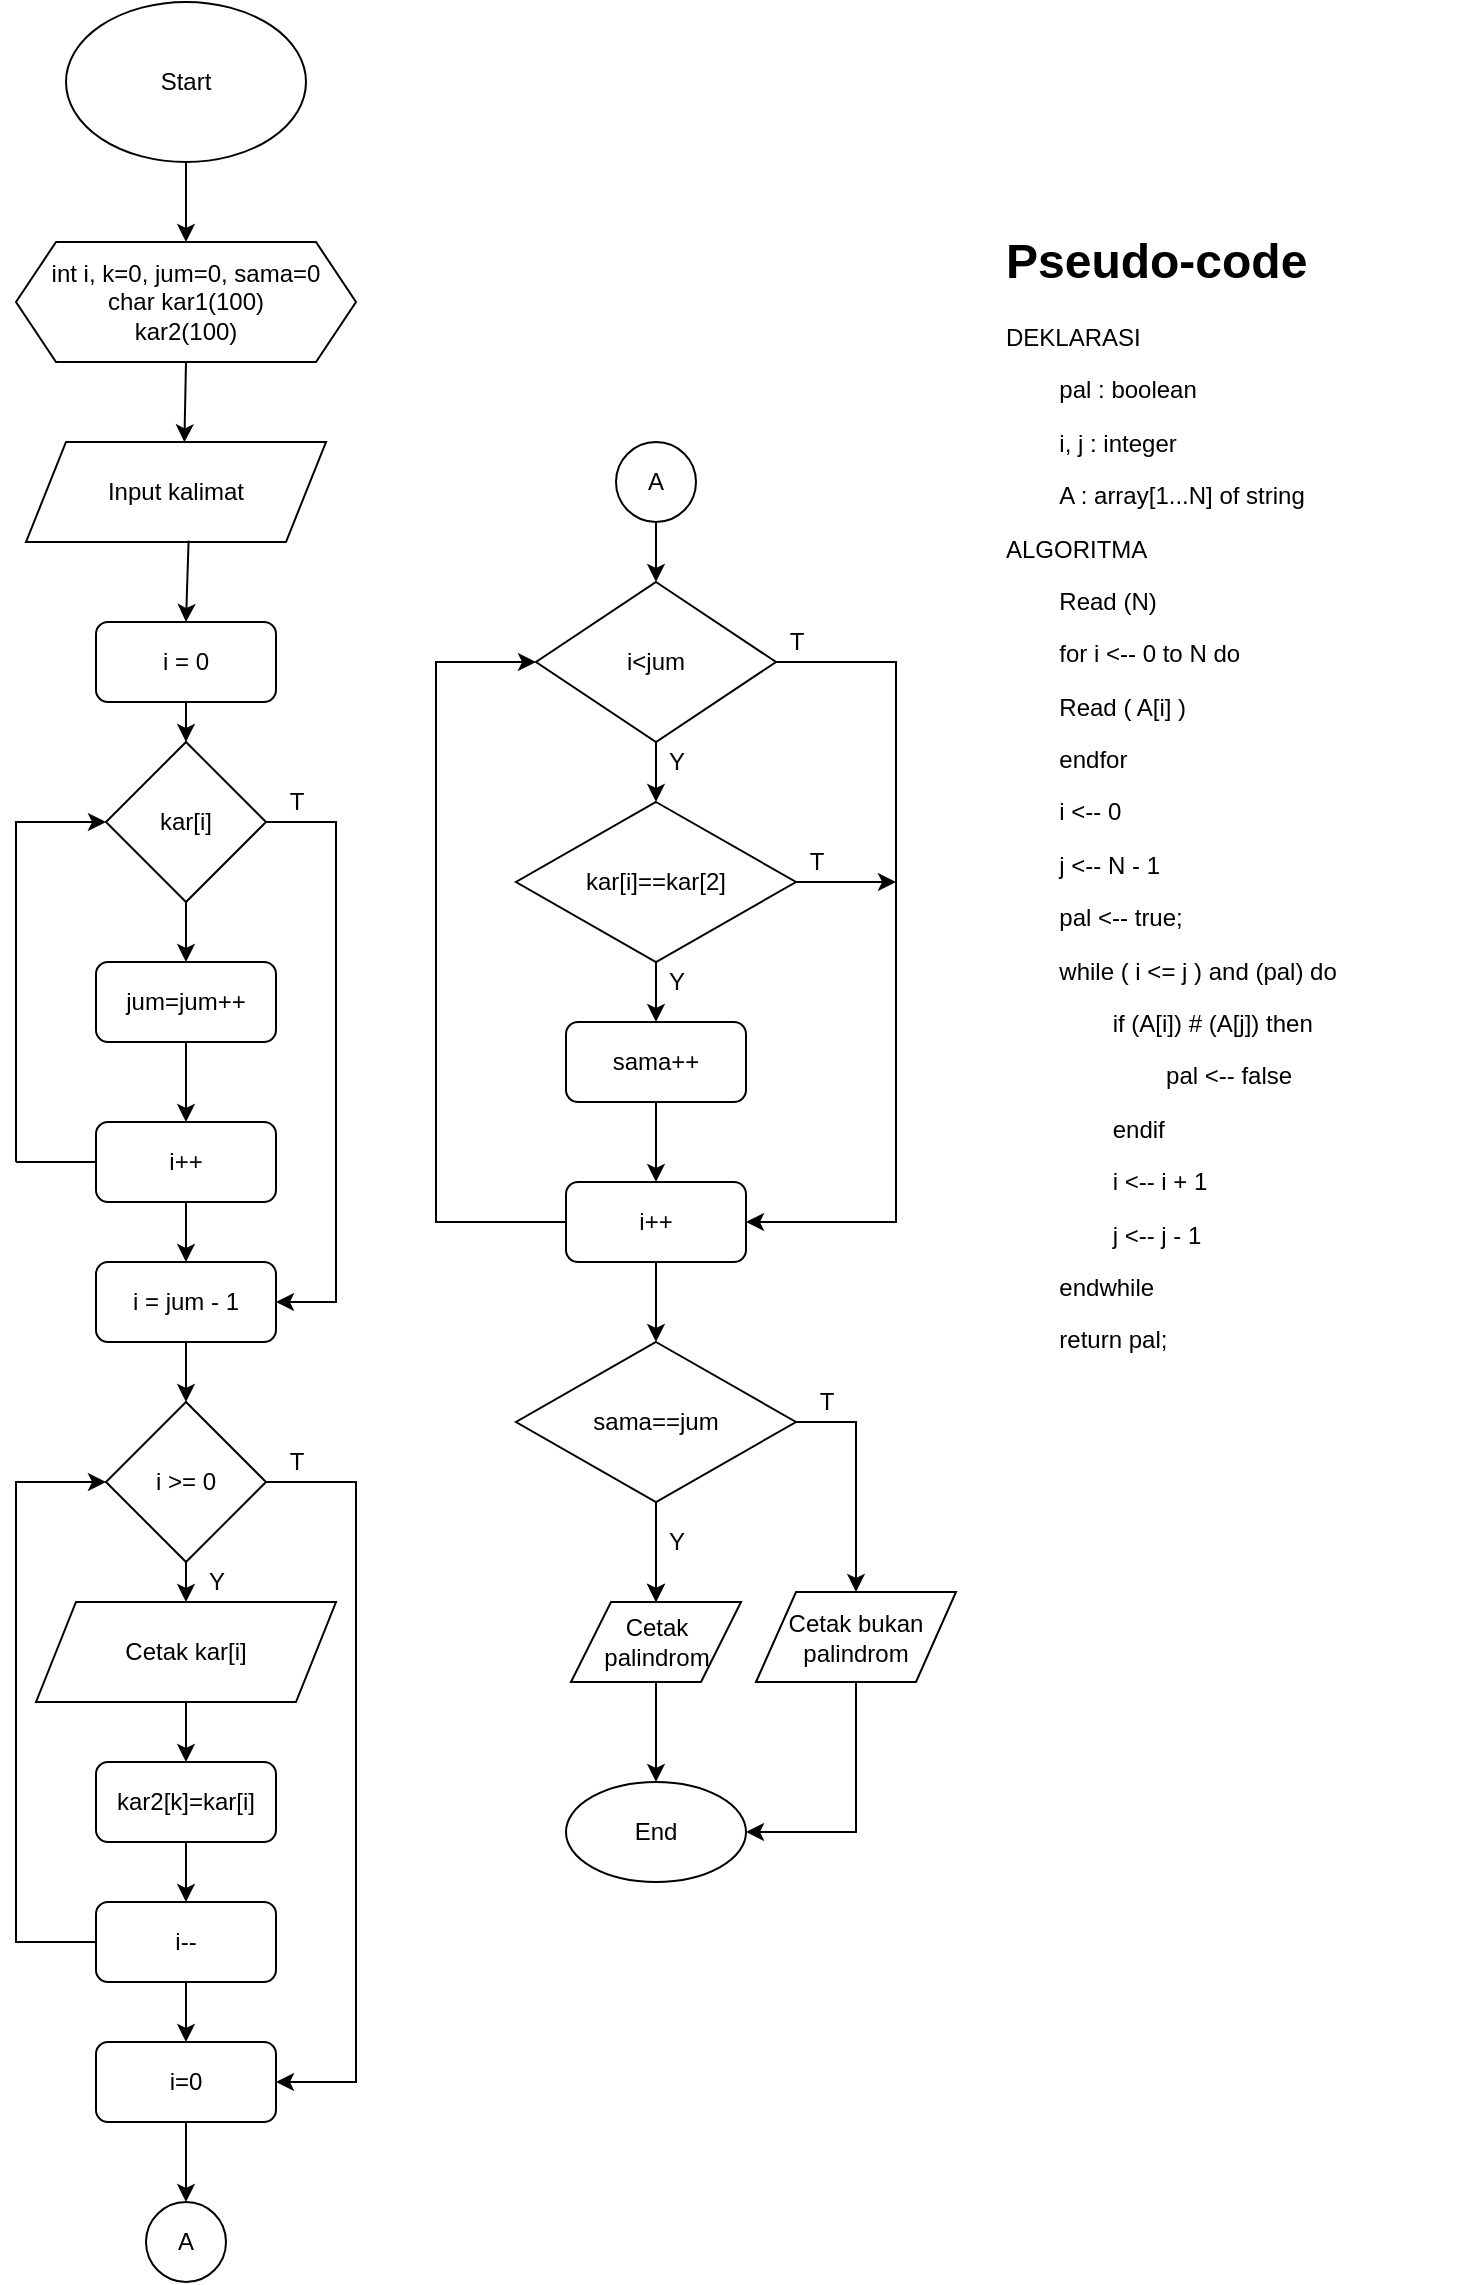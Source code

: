 <mxfile version="20.0.1" type="device"><diagram id="zasCA3ROLKGfx8k8FAWK" name="Page-1"><mxGraphModel dx="723" dy="402" grid="1" gridSize="10" guides="1" tooltips="1" connect="1" arrows="1" fold="1" page="1" pageScale="1" pageWidth="850" pageHeight="1100" math="0" shadow="0"><root><mxCell id="0"/><mxCell id="1" parent="0"/><mxCell id="fjdTXlOQNz1g81puK8pq-1" value="Start" style="ellipse;whiteSpace=wrap;html=1;" vertex="1" parent="1"><mxGeometry x="65" y="10" width="120" height="80" as="geometry"/></mxCell><mxCell id="fjdTXlOQNz1g81puK8pq-2" value="Input kalimat" style="shape=parallelogram;perimeter=parallelogramPerimeter;whiteSpace=wrap;html=1;fixedSize=1;" vertex="1" parent="1"><mxGeometry x="45" y="230" width="150" height="50" as="geometry"/></mxCell><mxCell id="fjdTXlOQNz1g81puK8pq-3" value="i = 0" style="rounded=1;whiteSpace=wrap;html=1;" vertex="1" parent="1"><mxGeometry x="80" y="320" width="90" height="40" as="geometry"/></mxCell><mxCell id="fjdTXlOQNz1g81puK8pq-4" value="&lt;span style=&quot;&quot;&gt;int i, k=0, jum=0, sama=0&lt;/span&gt;&lt;br style=&quot;&quot;&gt;&lt;span style=&quot;&quot;&gt;char kar1(100)&lt;/span&gt;&lt;br style=&quot;&quot;&gt;&lt;span style=&quot;&quot;&gt;kar2(100)&lt;/span&gt;" style="shape=hexagon;perimeter=hexagonPerimeter2;whiteSpace=wrap;html=1;fixedSize=1;" vertex="1" parent="1"><mxGeometry x="40" y="130" width="170" height="60" as="geometry"/></mxCell><mxCell id="fjdTXlOQNz1g81puK8pq-5" value="kar[i]" style="rhombus;whiteSpace=wrap;html=1;" vertex="1" parent="1"><mxGeometry x="85" y="380" width="80" height="80" as="geometry"/></mxCell><mxCell id="fjdTXlOQNz1g81puK8pq-6" value="jum=jum++" style="rounded=1;whiteSpace=wrap;html=1;" vertex="1" parent="1"><mxGeometry x="80" y="490" width="90" height="40" as="geometry"/></mxCell><mxCell id="fjdTXlOQNz1g81puK8pq-7" value="i++" style="rounded=1;whiteSpace=wrap;html=1;" vertex="1" parent="1"><mxGeometry x="80" y="570" width="90" height="40" as="geometry"/></mxCell><mxCell id="fjdTXlOQNz1g81puK8pq-8" value="i = jum - 1" style="rounded=1;whiteSpace=wrap;html=1;" vertex="1" parent="1"><mxGeometry x="80" y="640" width="90" height="40" as="geometry"/></mxCell><mxCell id="fjdTXlOQNz1g81puK8pq-10" value="i &amp;gt;= 0" style="rhombus;whiteSpace=wrap;html=1;" vertex="1" parent="1"><mxGeometry x="85" y="710" width="80" height="80" as="geometry"/></mxCell><mxCell id="fjdTXlOQNz1g81puK8pq-11" value="Cetak kar[i]" style="shape=parallelogram;perimeter=parallelogramPerimeter;whiteSpace=wrap;html=1;fixedSize=1;" vertex="1" parent="1"><mxGeometry x="50" y="810" width="150" height="50" as="geometry"/></mxCell><mxCell id="fjdTXlOQNz1g81puK8pq-12" value="kar2[k]=kar[i]" style="rounded=1;whiteSpace=wrap;html=1;" vertex="1" parent="1"><mxGeometry x="80" y="890" width="90" height="40" as="geometry"/></mxCell><mxCell id="fjdTXlOQNz1g81puK8pq-13" value="i--" style="rounded=1;whiteSpace=wrap;html=1;" vertex="1" parent="1"><mxGeometry x="80" y="960" width="90" height="40" as="geometry"/></mxCell><mxCell id="fjdTXlOQNz1g81puK8pq-14" value="i=0" style="rounded=1;whiteSpace=wrap;html=1;" vertex="1" parent="1"><mxGeometry x="80" y="1030" width="90" height="40" as="geometry"/></mxCell><mxCell id="fjdTXlOQNz1g81puK8pq-16" value="" style="endArrow=classic;html=1;rounded=0;exitX=0.5;exitY=1;exitDx=0;exitDy=0;entryX=0.5;entryY=0;entryDx=0;entryDy=0;" edge="1" parent="1" source="fjdTXlOQNz1g81puK8pq-1" target="fjdTXlOQNz1g81puK8pq-4"><mxGeometry width="50" height="50" relative="1" as="geometry"><mxPoint x="270" y="140" as="sourcePoint"/><mxPoint x="320" y="90" as="targetPoint"/></mxGeometry></mxCell><mxCell id="fjdTXlOQNz1g81puK8pq-17" value="" style="endArrow=classic;html=1;rounded=0;entryX=0.5;entryY=0;entryDx=0;entryDy=0;exitX=0.5;exitY=1;exitDx=0;exitDy=0;" edge="1" parent="1" source="fjdTXlOQNz1g81puK8pq-3" target="fjdTXlOQNz1g81puK8pq-5"><mxGeometry width="50" height="50" relative="1" as="geometry"><mxPoint x="130" y="360" as="sourcePoint"/><mxPoint x="135" y="140" as="targetPoint"/></mxGeometry></mxCell><mxCell id="fjdTXlOQNz1g81puK8pq-18" value="" style="endArrow=classic;html=1;rounded=0;entryX=0.5;entryY=0;entryDx=0;entryDy=0;exitX=0.542;exitY=0.986;exitDx=0;exitDy=0;exitPerimeter=0;" edge="1" parent="1" source="fjdTXlOQNz1g81puK8pq-2" target="fjdTXlOQNz1g81puK8pq-3"><mxGeometry width="50" height="50" relative="1" as="geometry"><mxPoint x="140" y="370" as="sourcePoint"/><mxPoint x="140" y="390" as="targetPoint"/></mxGeometry></mxCell><mxCell id="fjdTXlOQNz1g81puK8pq-19" value="" style="endArrow=classic;html=1;rounded=0;entryX=0.528;entryY=0.003;entryDx=0;entryDy=0;exitX=0.5;exitY=1;exitDx=0;exitDy=0;entryPerimeter=0;" edge="1" parent="1" source="fjdTXlOQNz1g81puK8pq-4" target="fjdTXlOQNz1g81puK8pq-2"><mxGeometry width="50" height="50" relative="1" as="geometry"><mxPoint x="130.5" y="292.15" as="sourcePoint"/><mxPoint x="135" y="330" as="targetPoint"/></mxGeometry></mxCell><mxCell id="fjdTXlOQNz1g81puK8pq-20" value="" style="endArrow=classic;html=1;rounded=0;entryX=0.5;entryY=0;entryDx=0;entryDy=0;exitX=0.5;exitY=1;exitDx=0;exitDy=0;" edge="1" parent="1" source="fjdTXlOQNz1g81puK8pq-5" target="fjdTXlOQNz1g81puK8pq-6"><mxGeometry width="50" height="50" relative="1" as="geometry"><mxPoint x="136.3" y="289.3" as="sourcePoint"/><mxPoint x="135" y="330" as="targetPoint"/></mxGeometry></mxCell><mxCell id="fjdTXlOQNz1g81puK8pq-22" value="" style="endArrow=classic;html=1;rounded=0;entryX=0.5;entryY=0;entryDx=0;entryDy=0;exitX=0.5;exitY=1;exitDx=0;exitDy=0;" edge="1" parent="1" source="fjdTXlOQNz1g81puK8pq-6" target="fjdTXlOQNz1g81puK8pq-7"><mxGeometry width="50" height="50" relative="1" as="geometry"><mxPoint x="135" y="470.0" as="sourcePoint"/><mxPoint x="135" y="500.0" as="targetPoint"/></mxGeometry></mxCell><mxCell id="fjdTXlOQNz1g81puK8pq-23" value="" style="endArrow=classic;html=1;rounded=0;entryX=0.5;entryY=0;entryDx=0;entryDy=0;exitX=0.5;exitY=1;exitDx=0;exitDy=0;" edge="1" parent="1" source="fjdTXlOQNz1g81puK8pq-7" target="fjdTXlOQNz1g81puK8pq-8"><mxGeometry width="50" height="50" relative="1" as="geometry"><mxPoint x="130" y="600" as="sourcePoint"/><mxPoint x="140" y="570.0" as="targetPoint"/></mxGeometry></mxCell><mxCell id="fjdTXlOQNz1g81puK8pq-24" value="" style="endArrow=classic;html=1;rounded=0;entryX=0.5;entryY=0;entryDx=0;entryDy=0;exitX=0.5;exitY=1;exitDx=0;exitDy=0;" edge="1" parent="1" source="fjdTXlOQNz1g81puK8pq-8" target="fjdTXlOQNz1g81puK8pq-10"><mxGeometry width="50" height="50" relative="1" as="geometry"><mxPoint x="130" y="670" as="sourcePoint"/><mxPoint x="140" y="640" as="targetPoint"/></mxGeometry></mxCell><mxCell id="fjdTXlOQNz1g81puK8pq-25" value="" style="endArrow=classic;html=1;rounded=0;exitX=0.5;exitY=1;exitDx=0;exitDy=0;" edge="1" parent="1" source="fjdTXlOQNz1g81puK8pq-10" target="fjdTXlOQNz1g81puK8pq-11"><mxGeometry width="50" height="50" relative="1" as="geometry"><mxPoint x="140" y="680" as="sourcePoint"/><mxPoint x="135" y="710" as="targetPoint"/></mxGeometry></mxCell><mxCell id="fjdTXlOQNz1g81puK8pq-26" value="" style="endArrow=classic;html=1;rounded=0;exitX=0.5;exitY=1;exitDx=0;exitDy=0;entryX=0.5;entryY=0;entryDx=0;entryDy=0;" edge="1" parent="1" source="fjdTXlOQNz1g81puK8pq-11" target="fjdTXlOQNz1g81puK8pq-12"><mxGeometry width="50" height="50" relative="1" as="geometry"><mxPoint x="135" y="790" as="sourcePoint"/><mxPoint x="132.778" y="810" as="targetPoint"/></mxGeometry></mxCell><mxCell id="fjdTXlOQNz1g81puK8pq-27" value="" style="endArrow=classic;html=1;rounded=0;entryX=0.5;entryY=0;entryDx=0;entryDy=0;exitX=0.5;exitY=1;exitDx=0;exitDy=0;" edge="1" parent="1" source="fjdTXlOQNz1g81puK8pq-12" target="fjdTXlOQNz1g81puK8pq-13"><mxGeometry width="50" height="50" relative="1" as="geometry"><mxPoint x="120" y="930" as="sourcePoint"/><mxPoint x="130" y="900" as="targetPoint"/></mxGeometry></mxCell><mxCell id="fjdTXlOQNz1g81puK8pq-28" value="" style="endArrow=classic;html=1;rounded=0;entryX=0.5;entryY=0;entryDx=0;entryDy=0;exitX=0.5;exitY=1;exitDx=0;exitDy=0;" edge="1" parent="1" source="fjdTXlOQNz1g81puK8pq-13" target="fjdTXlOQNz1g81puK8pq-14"><mxGeometry width="50" height="50" relative="1" as="geometry"><mxPoint x="130" y="940" as="sourcePoint"/><mxPoint x="130" y="970" as="targetPoint"/></mxGeometry></mxCell><mxCell id="fjdTXlOQNz1g81puK8pq-29" value="" style="endArrow=classic;html=1;rounded=0;entryX=0.5;entryY=0;entryDx=0;entryDy=0;exitX=0.5;exitY=1;exitDx=0;exitDy=0;" edge="1" parent="1" source="fjdTXlOQNz1g81puK8pq-14"><mxGeometry width="50" height="50" relative="1" as="geometry"><mxPoint x="120" y="1080" as="sourcePoint"/><mxPoint x="125" y="1110" as="targetPoint"/></mxGeometry></mxCell><mxCell id="fjdTXlOQNz1g81puK8pq-31" value="" style="edgeStyle=elbowEdgeStyle;elbow=vertical;endArrow=classic;html=1;rounded=0;entryX=0;entryY=0.5;entryDx=0;entryDy=0;" edge="1" parent="1" target="fjdTXlOQNz1g81puK8pq-5"><mxGeometry width="50" height="50" relative="1" as="geometry"><mxPoint x="40" y="590" as="sourcePoint"/><mxPoint x="80" y="420" as="targetPoint"/><Array as="points"><mxPoint x="50" y="420"/><mxPoint x="20" y="540"/></Array></mxGeometry></mxCell><mxCell id="fjdTXlOQNz1g81puK8pq-33" value="" style="endArrow=none;html=1;rounded=0;" edge="1" parent="1"><mxGeometry relative="1" as="geometry"><mxPoint x="40" y="590" as="sourcePoint"/><mxPoint x="80" y="590" as="targetPoint"/></mxGeometry></mxCell><mxCell id="fjdTXlOQNz1g81puK8pq-34" value="" style="edgeStyle=elbowEdgeStyle;elbow=vertical;endArrow=classic;html=1;rounded=0;entryX=1;entryY=0.5;entryDx=0;entryDy=0;exitX=1;exitY=0.5;exitDx=0;exitDy=0;" edge="1" parent="1" source="fjdTXlOQNz1g81puK8pq-5" target="fjdTXlOQNz1g81puK8pq-8"><mxGeometry width="50" height="50" relative="1" as="geometry"><mxPoint x="50" y="600.0" as="sourcePoint"/><mxPoint x="95" y="430.0" as="targetPoint"/><Array as="points"><mxPoint x="200" y="540"/><mxPoint x="30" y="550"/></Array></mxGeometry></mxCell><mxCell id="fjdTXlOQNz1g81puK8pq-35" value="T" style="text;html=1;align=center;verticalAlign=middle;resizable=0;points=[];autosize=1;strokeColor=none;fillColor=none;" vertex="1" parent="1"><mxGeometry x="170" y="400" width="20" height="20" as="geometry"/></mxCell><mxCell id="fjdTXlOQNz1g81puK8pq-36" value="Y" style="text;html=1;align=center;verticalAlign=middle;resizable=0;points=[];autosize=1;strokeColor=none;fillColor=none;" vertex="1" parent="1"><mxGeometry x="130" y="790" width="20" height="20" as="geometry"/></mxCell><mxCell id="fjdTXlOQNz1g81puK8pq-38" value="" style="edgeStyle=elbowEdgeStyle;elbow=vertical;endArrow=classic;html=1;rounded=0;entryX=1;entryY=0.5;entryDx=0;entryDy=0;exitX=1;exitY=0.5;exitDx=0;exitDy=0;" edge="1" parent="1" source="fjdTXlOQNz1g81puK8pq-10" target="fjdTXlOQNz1g81puK8pq-14"><mxGeometry width="50" height="50" relative="1" as="geometry"><mxPoint x="340" y="710" as="sourcePoint"/><mxPoint x="240" y="776" as="targetPoint"/><Array as="points"><mxPoint x="210" y="550"/><mxPoint x="40" y="560"/></Array></mxGeometry></mxCell><mxCell id="fjdTXlOQNz1g81puK8pq-40" value="T" style="text;html=1;align=center;verticalAlign=middle;resizable=0;points=[];autosize=1;strokeColor=none;fillColor=none;" vertex="1" parent="1"><mxGeometry x="170" y="730" width="20" height="20" as="geometry"/></mxCell><mxCell id="fjdTXlOQNz1g81puK8pq-41" value="" style="edgeStyle=elbowEdgeStyle;elbow=vertical;endArrow=classic;html=1;rounded=0;entryX=0;entryY=0.5;entryDx=0;entryDy=0;exitX=0;exitY=0.5;exitDx=0;exitDy=0;" edge="1" parent="1" source="fjdTXlOQNz1g81puK8pq-13" target="fjdTXlOQNz1g81puK8pq-10"><mxGeometry width="50" height="50" relative="1" as="geometry"><mxPoint x="70" y="890" as="sourcePoint"/><mxPoint x="395" y="1060" as="targetPoint"/><Array as="points"><mxPoint x="40" y="870"/><mxPoint x="265" y="570"/></Array></mxGeometry></mxCell><mxCell id="fjdTXlOQNz1g81puK8pq-44" value="A" style="ellipse;whiteSpace=wrap;html=1;aspect=fixed;" vertex="1" parent="1"><mxGeometry x="105" y="1110" width="40" height="40" as="geometry"/></mxCell><mxCell id="fjdTXlOQNz1g81puK8pq-45" value="A" style="ellipse;whiteSpace=wrap;html=1;aspect=fixed;" vertex="1" parent="1"><mxGeometry x="340" y="230" width="40" height="40" as="geometry"/></mxCell><mxCell id="fjdTXlOQNz1g81puK8pq-46" value="i&amp;lt;jum" style="rhombus;whiteSpace=wrap;html=1;" vertex="1" parent="1"><mxGeometry x="300" y="300" width="120" height="80" as="geometry"/></mxCell><mxCell id="fjdTXlOQNz1g81puK8pq-47" value="kar[i]==kar[2]" style="rhombus;whiteSpace=wrap;html=1;" vertex="1" parent="1"><mxGeometry x="290" y="410" width="140" height="80" as="geometry"/></mxCell><mxCell id="fjdTXlOQNz1g81puK8pq-48" value="" style="endArrow=classic;html=1;rounded=0;entryX=0.5;entryY=0;entryDx=0;entryDy=0;exitX=0.5;exitY=1;exitDx=0;exitDy=0;" edge="1" parent="1" source="fjdTXlOQNz1g81puK8pq-45" target="fjdTXlOQNz1g81puK8pq-46"><mxGeometry width="50" height="50" relative="1" as="geometry"><mxPoint x="135" y="370" as="sourcePoint"/><mxPoint x="135" y="390" as="targetPoint"/></mxGeometry></mxCell><mxCell id="fjdTXlOQNz1g81puK8pq-49" value="" style="endArrow=classic;html=1;rounded=0;entryX=0.5;entryY=0;entryDx=0;entryDy=0;" edge="1" parent="1" target="fjdTXlOQNz1g81puK8pq-47"><mxGeometry width="50" height="50" relative="1" as="geometry"><mxPoint x="360" y="380" as="sourcePoint"/><mxPoint x="370" y="310" as="targetPoint"/></mxGeometry></mxCell><mxCell id="fjdTXlOQNz1g81puK8pq-50" value="i++" style="rounded=1;whiteSpace=wrap;html=1;" vertex="1" parent="1"><mxGeometry x="315" y="600" width="90" height="40" as="geometry"/></mxCell><mxCell id="fjdTXlOQNz1g81puK8pq-51" value="sama++" style="rounded=1;whiteSpace=wrap;html=1;" vertex="1" parent="1"><mxGeometry x="315" y="520" width="90" height="40" as="geometry"/></mxCell><mxCell id="fjdTXlOQNz1g81puK8pq-61" value="" style="edgeStyle=orthogonalEdgeStyle;rounded=0;orthogonalLoop=1;jettySize=auto;html=1;" edge="1" parent="1" source="fjdTXlOQNz1g81puK8pq-52" target="fjdTXlOQNz1g81puK8pq-53"><mxGeometry relative="1" as="geometry"/></mxCell><mxCell id="fjdTXlOQNz1g81puK8pq-52" value="sama==jum" style="rhombus;whiteSpace=wrap;html=1;" vertex="1" parent="1"><mxGeometry x="290" y="680" width="140" height="80" as="geometry"/></mxCell><mxCell id="fjdTXlOQNz1g81puK8pq-53" value="Cetak palindrom" style="shape=parallelogram;perimeter=parallelogramPerimeter;whiteSpace=wrap;html=1;fixedSize=1;" vertex="1" parent="1"><mxGeometry x="317.5" y="810" width="85" height="40" as="geometry"/></mxCell><mxCell id="fjdTXlOQNz1g81puK8pq-54" value="Cetak bukan palindrom" style="shape=parallelogram;perimeter=parallelogramPerimeter;whiteSpace=wrap;html=1;fixedSize=1;" vertex="1" parent="1"><mxGeometry x="410" y="805" width="100" height="45" as="geometry"/></mxCell><mxCell id="fjdTXlOQNz1g81puK8pq-55" value="End" style="ellipse;whiteSpace=wrap;html=1;" vertex="1" parent="1"><mxGeometry x="315" y="900" width="90" height="50" as="geometry"/></mxCell><mxCell id="fjdTXlOQNz1g81puK8pq-56" value="" style="edgeStyle=elbowEdgeStyle;elbow=vertical;endArrow=classic;html=1;rounded=0;entryX=1;entryY=0.5;entryDx=0;entryDy=0;exitX=0.5;exitY=1;exitDx=0;exitDy=0;" edge="1" parent="1" source="fjdTXlOQNz1g81puK8pq-54" target="fjdTXlOQNz1g81puK8pq-55"><mxGeometry width="50" height="50" relative="1" as="geometry"><mxPoint x="480" y="730" as="sourcePoint"/><mxPoint x="180" y="670" as="targetPoint"/><Array as="points"><mxPoint x="480" y="925"/><mxPoint x="560" y="920"/><mxPoint x="40" y="560"/></Array></mxGeometry></mxCell><mxCell id="fjdTXlOQNz1g81puK8pq-57" value="" style="edgeStyle=elbowEdgeStyle;elbow=vertical;endArrow=classic;html=1;rounded=0;entryX=0.5;entryY=0;entryDx=0;entryDy=0;exitX=1;exitY=0.5;exitDx=0;exitDy=0;" edge="1" parent="1" source="fjdTXlOQNz1g81puK8pq-52" target="fjdTXlOQNz1g81puK8pq-54"><mxGeometry width="50" height="50" relative="1" as="geometry"><mxPoint x="575" y="860" as="sourcePoint"/><mxPoint x="415" y="935" as="targetPoint"/><Array as="points"><mxPoint x="490" y="720"/><mxPoint x="570" y="930"/><mxPoint x="50" y="570"/></Array></mxGeometry></mxCell><mxCell id="fjdTXlOQNz1g81puK8pq-58" value="" style="endArrow=classic;html=1;rounded=0;exitX=0.5;exitY=1;exitDx=0;exitDy=0;entryX=0.5;entryY=0;entryDx=0;entryDy=0;" edge="1" parent="1" source="fjdTXlOQNz1g81puK8pq-52" target="fjdTXlOQNz1g81puK8pq-53"><mxGeometry width="50" height="50" relative="1" as="geometry"><mxPoint x="355" y="770" as="sourcePoint"/><mxPoint x="355" y="790" as="targetPoint"/></mxGeometry></mxCell><mxCell id="fjdTXlOQNz1g81puK8pq-59" value="Y" style="text;html=1;align=center;verticalAlign=middle;resizable=0;points=[];autosize=1;strokeColor=none;fillColor=none;" vertex="1" parent="1"><mxGeometry x="360" y="770" width="20" height="20" as="geometry"/></mxCell><mxCell id="fjdTXlOQNz1g81puK8pq-60" value="" style="endArrow=classic;html=1;rounded=0;exitX=0.5;exitY=1;exitDx=0;exitDy=0;entryX=0.5;entryY=0;entryDx=0;entryDy=0;" edge="1" parent="1" source="fjdTXlOQNz1g81puK8pq-53" target="fjdTXlOQNz1g81puK8pq-55"><mxGeometry width="50" height="50" relative="1" as="geometry"><mxPoint x="370" y="770" as="sourcePoint"/><mxPoint x="370" y="810" as="targetPoint"/></mxGeometry></mxCell><mxCell id="fjdTXlOQNz1g81puK8pq-63" value="" style="endArrow=classic;html=1;rounded=0;exitX=0.5;exitY=1;exitDx=0;exitDy=0;" edge="1" parent="1" source="fjdTXlOQNz1g81puK8pq-50" target="fjdTXlOQNz1g81puK8pq-52"><mxGeometry width="50" height="50" relative="1" as="geometry"><mxPoint x="370" y="860" as="sourcePoint"/><mxPoint x="320" y="770" as="targetPoint"/></mxGeometry></mxCell><mxCell id="fjdTXlOQNz1g81puK8pq-64" value="T" style="text;html=1;align=center;verticalAlign=middle;resizable=0;points=[];autosize=1;strokeColor=none;fillColor=none;" vertex="1" parent="1"><mxGeometry x="435" y="700" width="20" height="20" as="geometry"/></mxCell><mxCell id="fjdTXlOQNz1g81puK8pq-65" value="" style="endArrow=classic;html=1;rounded=0;exitX=0.5;exitY=1;exitDx=0;exitDy=0;" edge="1" parent="1" source="fjdTXlOQNz1g81puK8pq-51"><mxGeometry width="50" height="50" relative="1" as="geometry"><mxPoint x="370" y="650" as="sourcePoint"/><mxPoint x="360" y="600" as="targetPoint"/></mxGeometry></mxCell><mxCell id="fjdTXlOQNz1g81puK8pq-66" value="" style="endArrow=classic;html=1;rounded=0;exitX=0.5;exitY=1;exitDx=0;exitDy=0;" edge="1" parent="1" source="fjdTXlOQNz1g81puK8pq-47"><mxGeometry width="50" height="50" relative="1" as="geometry"><mxPoint x="370" y="570.0" as="sourcePoint"/><mxPoint x="360" y="520" as="targetPoint"/></mxGeometry></mxCell><mxCell id="fjdTXlOQNz1g81puK8pq-67" value="Y" style="text;html=1;align=center;verticalAlign=middle;resizable=0;points=[];autosize=1;strokeColor=none;fillColor=none;" vertex="1" parent="1"><mxGeometry x="360" y="490" width="20" height="20" as="geometry"/></mxCell><mxCell id="fjdTXlOQNz1g81puK8pq-68" value="" style="edgeStyle=elbowEdgeStyle;elbow=vertical;endArrow=classic;html=1;rounded=0;entryX=1;entryY=0.5;entryDx=0;entryDy=0;exitX=1;exitY=0.5;exitDx=0;exitDy=0;" edge="1" parent="1" source="fjdTXlOQNz1g81puK8pq-46" target="fjdTXlOQNz1g81puK8pq-50"><mxGeometry width="50" height="50" relative="1" as="geometry"><mxPoint x="435" y="580" as="sourcePoint"/><mxPoint x="570" y="660" as="targetPoint"/><Array as="points"><mxPoint x="480" y="480"/><mxPoint x="575" y="790"/><mxPoint x="55" y="430"/></Array></mxGeometry></mxCell><mxCell id="fjdTXlOQNz1g81puK8pq-69" value="" style="endArrow=classic;html=1;rounded=0;exitX=1;exitY=0.5;exitDx=0;exitDy=0;" edge="1" parent="1" source="fjdTXlOQNz1g81puK8pq-47"><mxGeometry width="50" height="50" relative="1" as="geometry"><mxPoint x="370" y="390" as="sourcePoint"/><mxPoint x="480" y="450" as="targetPoint"/></mxGeometry></mxCell><mxCell id="fjdTXlOQNz1g81puK8pq-70" value="T" style="text;html=1;align=center;verticalAlign=middle;resizable=0;points=[];autosize=1;strokeColor=none;fillColor=none;" vertex="1" parent="1"><mxGeometry x="430" y="430" width="20" height="20" as="geometry"/></mxCell><mxCell id="fjdTXlOQNz1g81puK8pq-71" value="Y" style="text;html=1;align=center;verticalAlign=middle;resizable=0;points=[];autosize=1;strokeColor=none;fillColor=none;" vertex="1" parent="1"><mxGeometry x="360" y="380" width="20" height="20" as="geometry"/></mxCell><mxCell id="fjdTXlOQNz1g81puK8pq-72" value="T" style="text;html=1;align=center;verticalAlign=middle;resizable=0;points=[];autosize=1;strokeColor=none;fillColor=none;" vertex="1" parent="1"><mxGeometry x="420" y="320" width="20" height="20" as="geometry"/></mxCell><mxCell id="fjdTXlOQNz1g81puK8pq-73" value="" style="edgeStyle=elbowEdgeStyle;elbow=vertical;endArrow=classic;html=1;rounded=0;entryX=0;entryY=0.5;entryDx=0;entryDy=0;exitX=0;exitY=0.5;exitDx=0;exitDy=0;" edge="1" parent="1" source="fjdTXlOQNz1g81puK8pq-50" target="fjdTXlOQNz1g81puK8pq-46"><mxGeometry width="50" height="50" relative="1" as="geometry"><mxPoint x="430" y="350" as="sourcePoint"/><mxPoint x="415" y="630.0" as="targetPoint"/><Array as="points"><mxPoint x="250" y="480"/><mxPoint x="585" y="800"/><mxPoint x="65" y="440"/></Array></mxGeometry></mxCell><mxCell id="fjdTXlOQNz1g81puK8pq-101" value="&lt;h1&gt;Pseudo-code&lt;/h1&gt;&lt;p&gt;DEKLARASI&lt;/p&gt;&lt;p&gt;&lt;span style=&quot;white-space: pre;&quot;&gt;&#9;&lt;/span&gt;pal : boolean&lt;/p&gt;&lt;p&gt;&lt;span style=&quot;white-space: pre;&quot;&gt;&#9;&lt;/span&gt;i, j : integer&lt;/p&gt;&lt;p&gt;&lt;span style=&quot;white-space: pre;&quot;&gt;&#9;&lt;/span&gt;A : array[1...N] of string&lt;/p&gt;&lt;p&gt;ALGORITMA&lt;/p&gt;&lt;p&gt;&lt;span style=&quot;white-space: pre;&quot;&gt;&#9;&lt;/span&gt;Read (N)&lt;/p&gt;&lt;p&gt;&lt;span style=&quot;background-color: initial;&quot;&gt;&lt;span style=&quot;white-space: pre;&quot;&gt;&#9;&lt;/span&gt;for i &amp;lt;-- 0 to N do&lt;/span&gt;&lt;/p&gt;&lt;p&gt;&lt;span style=&quot;background-color: initial;&quot;&gt;&lt;span style=&quot;white-space: pre;&quot;&gt;&#9;&lt;/span&gt;Read ( A[i] )&lt;/span&gt;&lt;/p&gt;&lt;p&gt;&lt;span style=&quot;background-color: initial;&quot;&gt;&lt;span style=&quot;white-space: pre;&quot;&gt;&#9;&lt;/span&gt;endfor&lt;/span&gt;&lt;/p&gt;&lt;p&gt;&lt;span style=&quot;background-color: initial;&quot;&gt;&lt;span style=&quot;white-space: pre;&quot;&gt;&#9;&lt;/span&gt;i &amp;lt;-- 0&lt;/span&gt;&lt;/p&gt;&lt;p&gt;&lt;span style=&quot;background-color: initial;&quot;&gt;&lt;span style=&quot;white-space: pre;&quot;&gt;&#9;&lt;/span&gt;j &amp;lt;-- N - 1&lt;/span&gt;&lt;/p&gt;&lt;p&gt;&lt;span style=&quot;background-color: initial;&quot;&gt;&lt;span style=&quot;white-space: pre;&quot;&gt;&#9;&lt;/span&gt;pal &amp;lt;-- true;&lt;/span&gt;&lt;/p&gt;&lt;p&gt;&lt;span style=&quot;background-color: initial;&quot;&gt;&lt;span style=&quot;white-space: pre;&quot;&gt;&#9;&lt;/span&gt;while ( i &amp;lt;= j )&amp;nbsp;and (pal) do&lt;br&gt;&lt;/span&gt;&lt;/p&gt;&lt;p&gt;&lt;span style=&quot;background-color: initial;&quot;&gt;&lt;span style=&quot;white-space: pre;&quot;&gt;&#9;&lt;/span&gt;&lt;span style=&quot;white-space: pre;&quot;&gt;&#9;&lt;/span&gt;if (A[i]) # (A[j]) then&lt;br&gt;&lt;/span&gt;&lt;/p&gt;&lt;p&gt;&lt;span style=&quot;background-color: initial;&quot;&gt;&lt;span style=&quot;white-space: pre;&quot;&gt;&#9;&lt;/span&gt;&lt;span style=&quot;white-space: pre;&quot;&gt;&#9;&lt;/span&gt;&lt;span style=&quot;white-space: pre;&quot;&gt;&#9;&lt;/span&gt;pal &amp;lt;-- false&lt;br&gt;&lt;/span&gt;&lt;/p&gt;&lt;p&gt;&lt;span style=&quot;background-color: initial;&quot;&gt;&lt;span style=&quot;white-space: pre;&quot;&gt;&#9;&lt;/span&gt;&lt;span style=&quot;white-space: pre;&quot;&gt;&#9;&lt;/span&gt;endif&lt;br&gt;&lt;/span&gt;&lt;/p&gt;&lt;p&gt;&lt;span style=&quot;background-color: initial;&quot;&gt;&lt;span style=&quot;white-space: pre;&quot;&gt;&#9;&lt;/span&gt;&lt;span style=&quot;white-space: pre;&quot;&gt;&#9;&lt;/span&gt;i &amp;lt;-- i + 1&lt;br&gt;&lt;/span&gt;&lt;/p&gt;&lt;p&gt;&lt;span style=&quot;background-color: initial;&quot;&gt;&lt;span style=&quot;white-space: pre;&quot;&gt;&#9;&lt;/span&gt;&lt;span style=&quot;white-space: pre;&quot;&gt;&#9;&lt;/span&gt;j &amp;lt;-- j - 1&lt;br&gt;&lt;/span&gt;&lt;/p&gt;&lt;p&gt;&lt;span style=&quot;background-color: initial;&quot;&gt;&lt;span style=&quot;white-space: pre;&quot;&gt;&#9;&lt;/span&gt;endwhile&lt;br&gt;&lt;/span&gt;&lt;/p&gt;&lt;p&gt;&lt;span style=&quot;background-color: initial;&quot;&gt;&lt;span style=&quot;white-space: pre;&quot;&gt;&#9;&lt;/span&gt;return pal;&lt;br&gt;&lt;/span&gt;&lt;/p&gt;&lt;p&gt;&lt;span style=&quot;background-color: initial;&quot;&gt;&lt;br&gt;&lt;/span&gt;&lt;/p&gt;&lt;blockquote style=&quot;margin: 0 0 0 40px; border: none; padding: 0px;&quot;&gt;&lt;p&gt;&lt;br&gt;&lt;/p&gt;&lt;/blockquote&gt;&lt;p&gt;&lt;br&gt;&lt;/p&gt;" style="text;html=1;strokeColor=none;fillColor=none;spacing=5;spacingTop=-20;whiteSpace=wrap;overflow=hidden;rounded=0;" vertex="1" parent="1"><mxGeometry x="530" y="120" width="240" height="630" as="geometry"/></mxCell></root></mxGraphModel></diagram></mxfile>